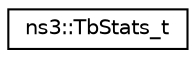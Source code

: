 digraph "Graphical Class Hierarchy"
{
 // LATEX_PDF_SIZE
  edge [fontname="Helvetica",fontsize="10",labelfontname="Helvetica",labelfontsize="10"];
  node [fontname="Helvetica",fontsize="10",shape=record];
  rankdir="LR";
  Node0 [label="ns3::TbStats_t",height=0.2,width=0.4,color="black", fillcolor="white", style="filled",URL="$structns3_1_1_tb_stats__t.html",tooltip="TbStats_t structure."];
}
